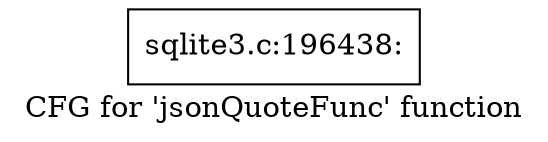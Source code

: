 digraph "CFG for 'jsonQuoteFunc' function" {
	label="CFG for 'jsonQuoteFunc' function";

	Node0x55c0fa8d84a0 [shape=record,label="{sqlite3.c:196438:}"];
}
